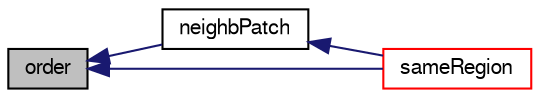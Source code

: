 digraph "order"
{
  bgcolor="transparent";
  edge [fontname="FreeSans",fontsize="10",labelfontname="FreeSans",labelfontsize="10"];
  node [fontname="FreeSans",fontsize="10",shape=record];
  rankdir="LR";
  Node1054 [label="order",height=0.2,width=0.4,color="black", fillcolor="grey75", style="filled", fontcolor="black"];
  Node1054 -> Node1055 [dir="back",color="midnightblue",fontsize="10",style="solid",fontname="FreeSans"];
  Node1055 [label="neighbPatch",height=0.2,width=0.4,color="black",URL="$a25182.html#ab784732583dec0d0eb28b94c73330cc2",tooltip="Return a reference to the neighbour patch. "];
  Node1055 -> Node1056 [dir="back",color="midnightblue",fontsize="10",style="solid",fontname="FreeSans"];
  Node1056 [label="sameRegion",height=0.2,width=0.4,color="red",URL="$a25182.html#a977bc99af5c1f60db5bf13c956652884",tooltip="Cached sampleRegion != mesh.name() "];
  Node1054 -> Node1056 [dir="back",color="midnightblue",fontsize="10",style="solid",fontname="FreeSans"];
}
